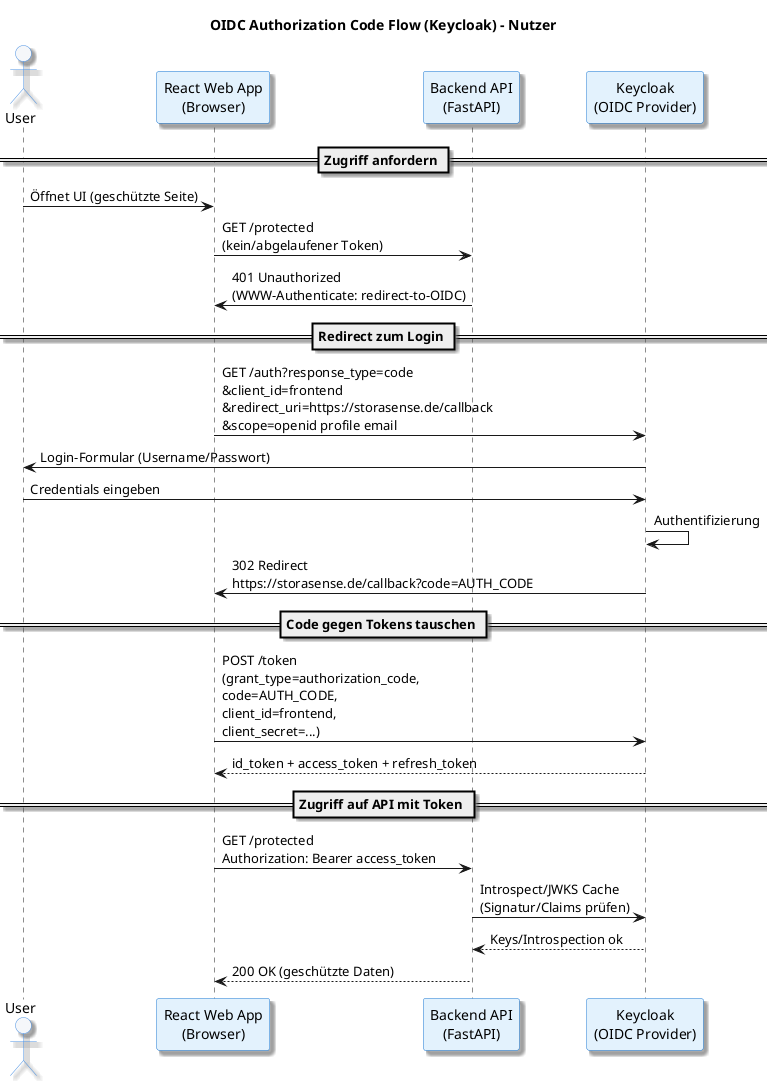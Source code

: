 @startuml

title OIDC Authorization Code Flow (Keycloak) – Nutzer

skinparam shadowing true
skinparam participant {
BackgroundColor #E3F2FD
BorderColor #1976D2
}
skinparam actor {
BackgroundColor #F5F7FA
BorderColor #4A90E2
}
skinparam note {
BackgroundColor #FFFDE7
BorderColor #FBC02D
}

actor User as user
participant "React Web App\n(Browser)" as spa
participant "Backend API\n(FastAPI)" as api
participant "Keycloak\n(OIDC Provider)" as kc

== Zugriff anfordern ==
user -> spa: Öffnet UI (geschützte Seite)
spa -> api: GET /protected\n(kein/abgelaufener Token)
api -> spa: 401 Unauthorized\n(WWW-Authenticate: redirect-to-OIDC)

== Redirect zum Login ==
spa -> kc: GET /auth?response_type=code\n&client_id=frontend\n&redirect_uri=https://storasense.de/callback\n&scope=openid profile email
kc -> user: Login-Formular (Username/Passwort)
user -> kc: Credentials eingeben
kc -> kc: Authentifizierung
kc -> spa: 302 Redirect\nhttps://storasense.de/callback?code=AUTH_CODE

== Code gegen Tokens tauschen ==
spa -> kc: POST /token\n(grant_type=authorization_code,\ncode=AUTH_CODE,\nclient_id=frontend,\nclient_secret=...)
kc --> spa: id_token + access_token + refresh_token

== Zugriff auf API mit Token ==
spa -> api: GET /protected\nAuthorization: Bearer access_token
api -> kc: Introspect/JWKS Cache\n(Signatur/Claims prüfen)
kc --> api: Keys/Introspection ok
api --> spa: 200 OK (geschützte Daten)
@enduml

Client Credentials Flow (Technischer Client)
@startuml
title OAuth2 Client Credentials Flow (Keycloak) – Technischer Client (z.B. MQTT-Client)

skinparam shadowing true
skinparam participant {
BackgroundColor #E3F2FD
BorderColor #1976D2
}
skinparam actor {
BackgroundColor #F5F7FA
BorderColor #4A90E2
}
skinparam note {
BackgroundColor #FFFDE7
BorderColor #FBC02D
}

actor "Technischer Client\n(z.B. MQTT-Client)" as svc
participant "Backend API\n(FastAPI)" as api
participant "Keycloak\n(OIDC Provider)" as kc

== Token anfordern ==
svc -> kc: POST /token\ngrant_type=client_credentials\nclient_id=mqtt-client\nclient_secret=...
kc --> svc: access_token

== Ressourcenzugriff ==
svc -> api: POST /measurements\nAuthorization: Bearer access_token
api -> kc:  Introspect/JWKS\n(Signatur/Issuer/Audience prüfen)
kc --> api: OK
api --> svc: 200 OK / Ergebnis


@enduml
